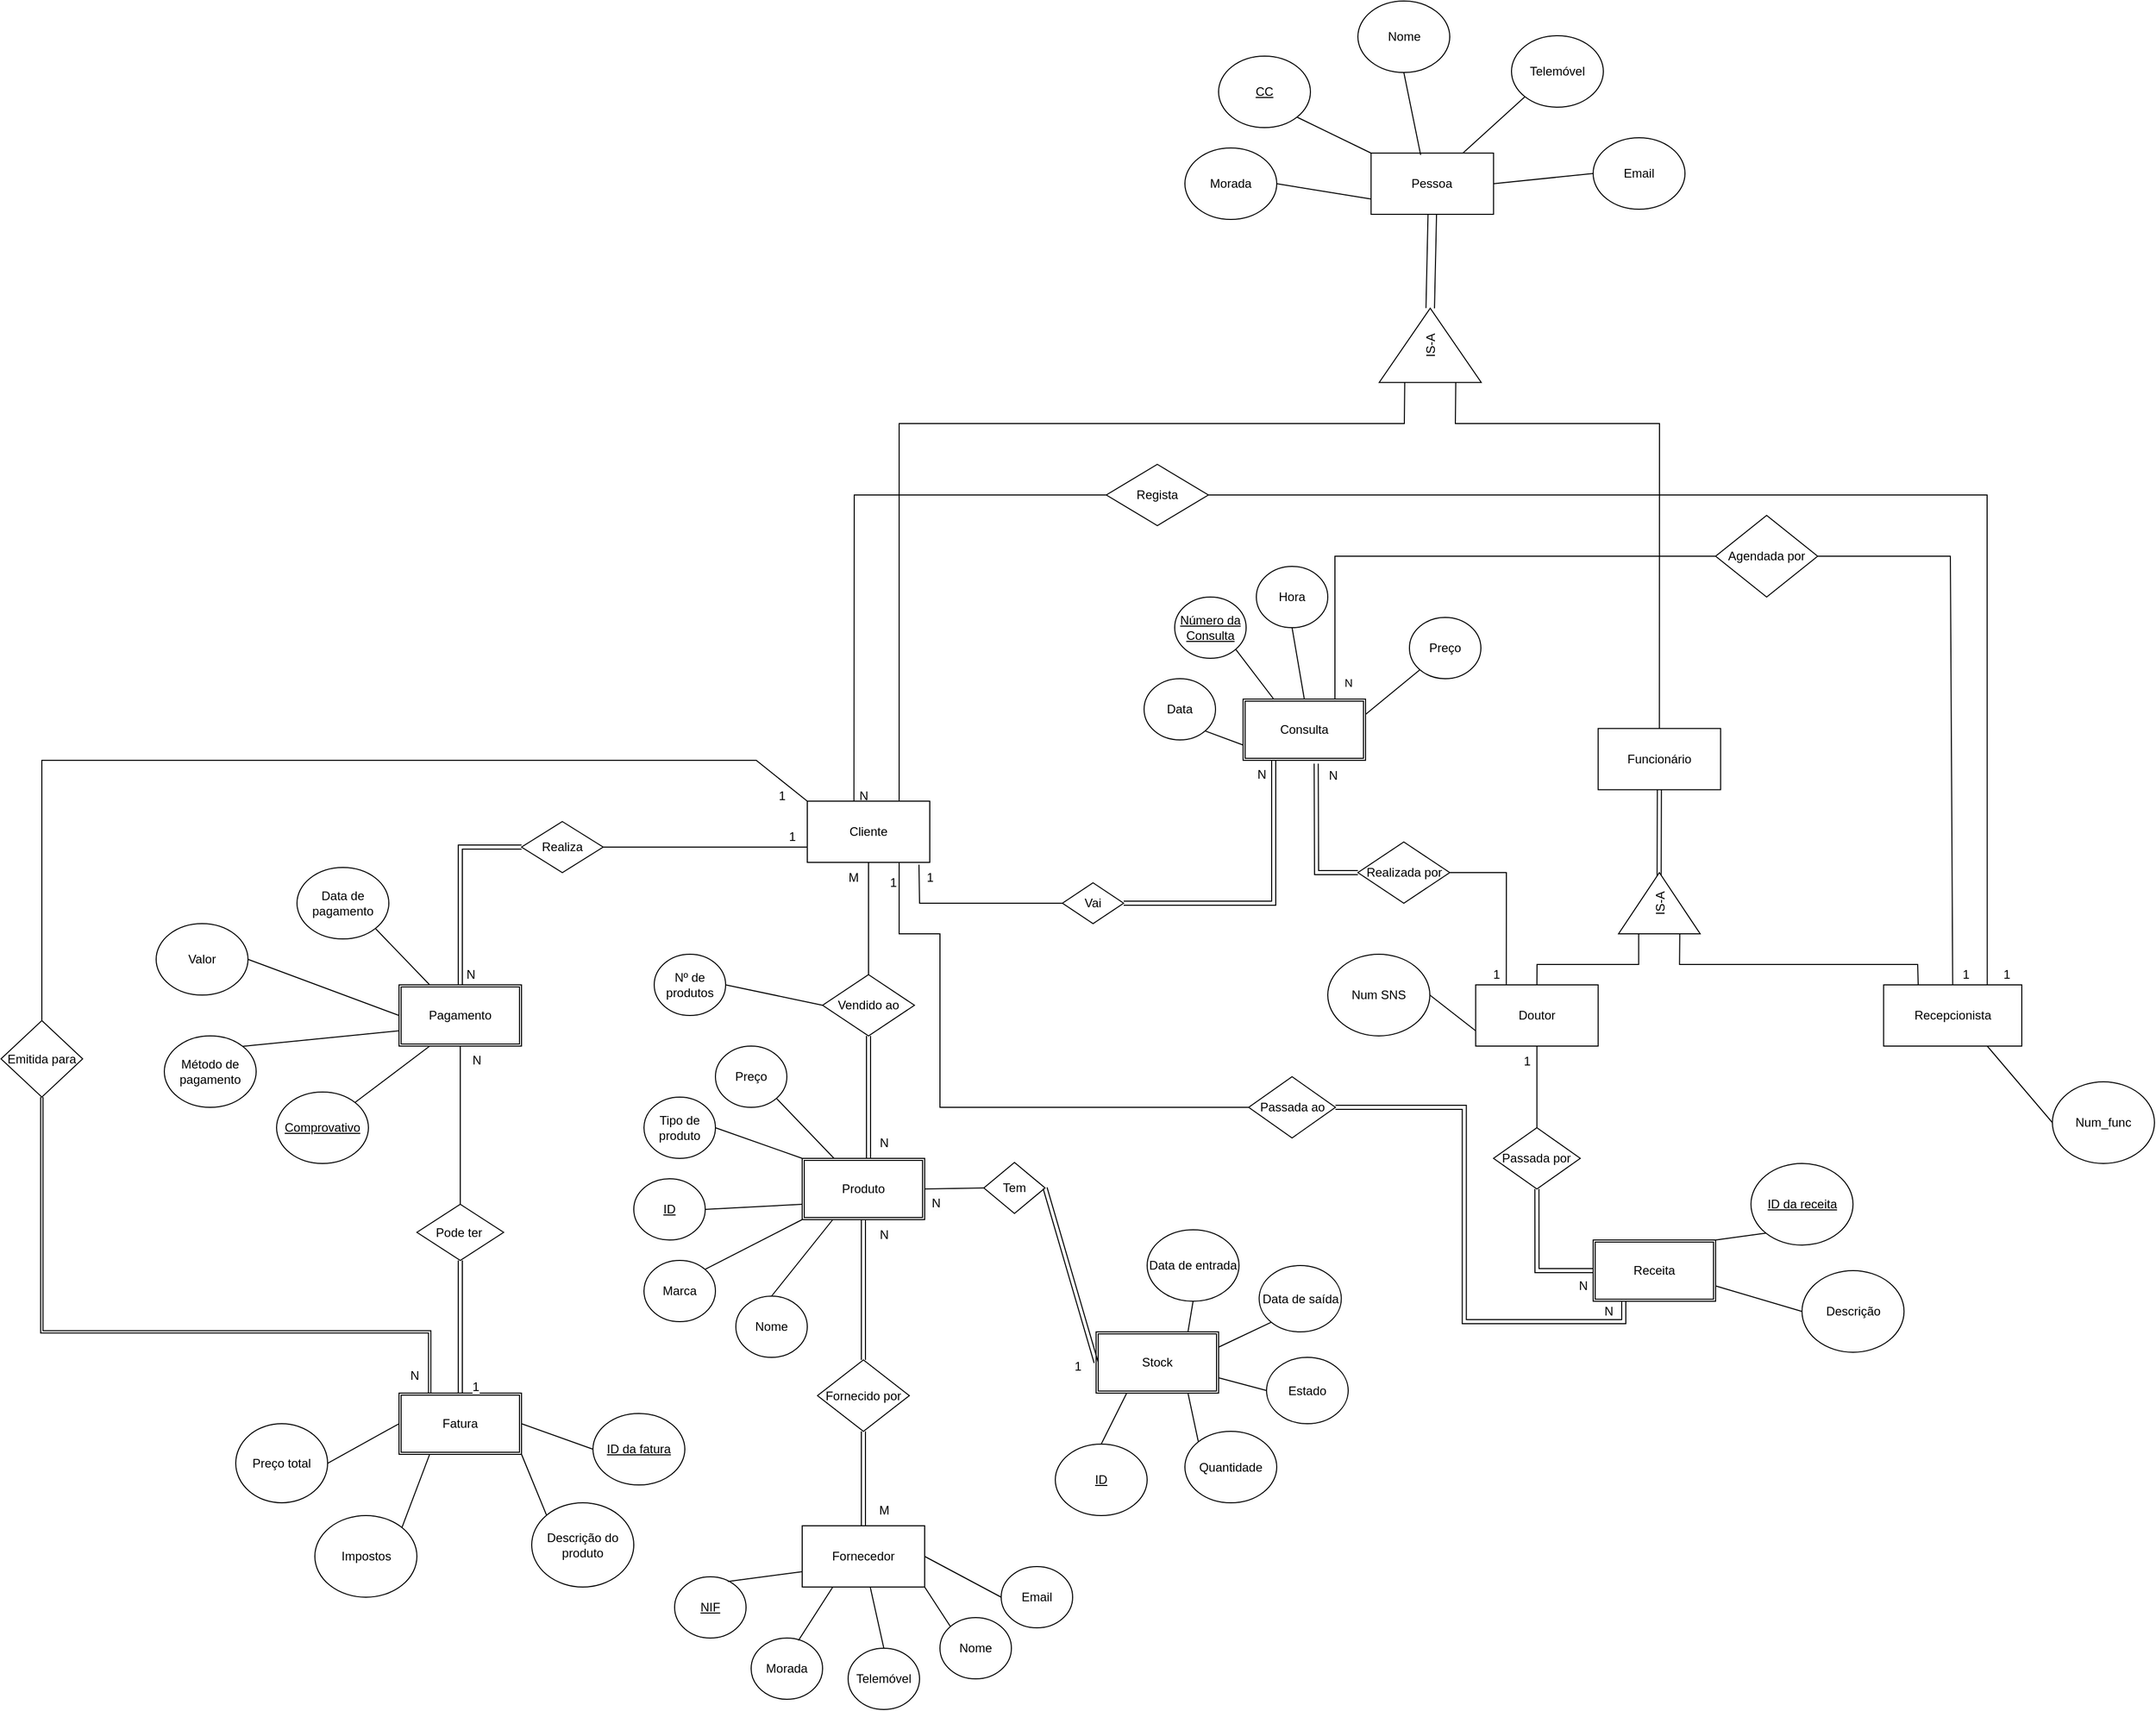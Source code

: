 <mxfile version="21.3.2" type="device">
  <diagram id="C5RBs43oDa-KdzZeNtuy" name="Page-1">
    <mxGraphModel dx="2150" dy="1886" grid="1" gridSize="10" guides="1" tooltips="1" connect="1" arrows="1" fold="1" page="1" pageScale="1" pageWidth="827" pageHeight="1169" math="0" shadow="0">
      <root>
        <mxCell id="WIyWlLk6GJQsqaUBKTNV-0" />
        <mxCell id="WIyWlLk6GJQsqaUBKTNV-1" parent="WIyWlLk6GJQsqaUBKTNV-0" />
        <mxCell id="bW-nTOneaaRAHUPsyb_2-2" style="edgeStyle=orthogonalEdgeStyle;rounded=0;orthogonalLoop=1;jettySize=auto;html=1;exitX=0.75;exitY=1;exitDx=0;exitDy=0;entryX=0;entryY=0.5;entryDx=0;entryDy=0;endArrow=none;endFill=0;" parent="WIyWlLk6GJQsqaUBKTNV-1" source="a0xCehPqRtqKpOhBl0_4-2" target="bW-nTOneaaRAHUPsyb_2-3" edge="1">
          <mxGeometry relative="1" as="geometry">
            <mxPoint x="820" y="730" as="targetPoint" />
            <Array as="points">
              <mxPoint x="270" y="330" />
              <mxPoint x="310" y="330" />
              <mxPoint x="310" y="500" />
            </Array>
          </mxGeometry>
        </mxCell>
        <mxCell id="a0xCehPqRtqKpOhBl0_4-2" value="Cliente" style="rounded=0;whiteSpace=wrap;html=1;" parent="WIyWlLk6GJQsqaUBKTNV-1" vertex="1">
          <mxGeometry x="180" y="200" width="120" height="60" as="geometry" />
        </mxCell>
        <mxCell id="a0xCehPqRtqKpOhBl0_4-20" value="Funcionário" style="rounded=0;whiteSpace=wrap;html=1;" parent="WIyWlLk6GJQsqaUBKTNV-1" vertex="1">
          <mxGeometry x="954.89" y="128.79" width="120" height="60" as="geometry" />
        </mxCell>
        <mxCell id="S4BjxRfpwsZ_V-ewSbEt-8" value="" style="shape=link;html=1;rounded=0;exitX=0.5;exitY=1;exitDx=0;exitDy=0;" parent="WIyWlLk6GJQsqaUBKTNV-1" source="a0xCehPqRtqKpOhBl0_4-20" edge="1">
          <mxGeometry width="100" relative="1" as="geometry">
            <mxPoint x="1004.64" y="260" as="sourcePoint" />
            <mxPoint x="1014.64" y="280" as="targetPoint" />
          </mxGeometry>
        </mxCell>
        <mxCell id="S4BjxRfpwsZ_V-ewSbEt-9" value="&lt;p style=&quot;line-height: 0%;&quot;&gt;IS-A&lt;/p&gt;" style="triangle;whiteSpace=wrap;html=1;rotation=-90;align=center;" parent="WIyWlLk6GJQsqaUBKTNV-1" vertex="1">
          <mxGeometry x="984.89" y="260" width="60" height="80" as="geometry" />
        </mxCell>
        <mxCell id="S4BjxRfpwsZ_V-ewSbEt-10" value="" style="endArrow=none;html=1;rounded=0;entryX=0;entryY=0.75;entryDx=0;entryDy=0;exitX=0.25;exitY=0;exitDx=0;exitDy=0;" parent="WIyWlLk6GJQsqaUBKTNV-1" source="S4BjxRfpwsZ_V-ewSbEt-12" target="S4BjxRfpwsZ_V-ewSbEt-9" edge="1">
          <mxGeometry width="50" height="50" relative="1" as="geometry">
            <mxPoint x="1294.64" y="360" as="sourcePoint" />
            <mxPoint x="1044.64" y="360" as="targetPoint" />
            <Array as="points">
              <mxPoint x="1268" y="360" />
              <mxPoint x="1034.64" y="360" />
            </Array>
          </mxGeometry>
        </mxCell>
        <mxCell id="S4BjxRfpwsZ_V-ewSbEt-12" value="Recepcionista" style="rounded=0;whiteSpace=wrap;html=1;" parent="WIyWlLk6GJQsqaUBKTNV-1" vertex="1">
          <mxGeometry x="1234.64" y="380" width="135.36" height="60" as="geometry" />
        </mxCell>
        <mxCell id="S4BjxRfpwsZ_V-ewSbEt-13" value="Doutor" style="rounded=0;whiteSpace=wrap;html=1;" parent="WIyWlLk6GJQsqaUBKTNV-1" vertex="1">
          <mxGeometry x="834.89" y="380" width="120" height="60" as="geometry" />
        </mxCell>
        <mxCell id="S4BjxRfpwsZ_V-ewSbEt-14" value="" style="endArrow=none;html=1;rounded=0;exitX=0.5;exitY=0;exitDx=0;exitDy=0;" parent="WIyWlLk6GJQsqaUBKTNV-1" source="S4BjxRfpwsZ_V-ewSbEt-13" edge="1">
          <mxGeometry width="50" height="50" relative="1" as="geometry">
            <mxPoint x="944.64" y="380" as="sourcePoint" />
            <mxPoint x="994.64" y="330" as="targetPoint" />
            <Array as="points">
              <mxPoint x="895" y="360" />
              <mxPoint x="994.64" y="360" />
            </Array>
          </mxGeometry>
        </mxCell>
        <mxCell id="S4BjxRfpwsZ_V-ewSbEt-15" value="Num_func" style="ellipse;whiteSpace=wrap;html=1;" parent="WIyWlLk6GJQsqaUBKTNV-1" vertex="1">
          <mxGeometry x="1400" y="475" width="100" height="80" as="geometry" />
        </mxCell>
        <mxCell id="S4BjxRfpwsZ_V-ewSbEt-16" value="" style="rounded=0;sketch=0;orthogonalLoop=1;jettySize=auto;html=1;shadow=0;endArrow=none;endFill=0;exitX=0;exitY=0.5;exitDx=0;exitDy=0;entryX=0.75;entryY=1;entryDx=0;entryDy=0;" parent="WIyWlLk6GJQsqaUBKTNV-1" source="S4BjxRfpwsZ_V-ewSbEt-15" target="S4BjxRfpwsZ_V-ewSbEt-12" edge="1">
          <mxGeometry relative="1" as="geometry">
            <mxPoint x="1399.285" y="358.284" as="sourcePoint" />
            <mxPoint x="1374.64" y="370" as="targetPoint" />
          </mxGeometry>
        </mxCell>
        <mxCell id="S4BjxRfpwsZ_V-ewSbEt-18" value="Produto" style="shape=ext;double=1;rounded=0;whiteSpace=wrap;html=1;" parent="WIyWlLk6GJQsqaUBKTNV-1" vertex="1">
          <mxGeometry x="175" y="550" width="120" height="60" as="geometry" />
        </mxCell>
        <mxCell id="S4BjxRfpwsZ_V-ewSbEt-19" value="Tipo de produto" style="ellipse;whiteSpace=wrap;html=1;" parent="WIyWlLk6GJQsqaUBKTNV-1" vertex="1">
          <mxGeometry x="20" y="490" width="70" height="60" as="geometry" />
        </mxCell>
        <mxCell id="S4BjxRfpwsZ_V-ewSbEt-20" value="Preço" style="ellipse;whiteSpace=wrap;html=1;" parent="WIyWlLk6GJQsqaUBKTNV-1" vertex="1">
          <mxGeometry x="90" y="440" width="70" height="60" as="geometry" />
        </mxCell>
        <mxCell id="S4BjxRfpwsZ_V-ewSbEt-21" value="Fornecido por" style="rhombus;whiteSpace=wrap;html=1;" parent="WIyWlLk6GJQsqaUBKTNV-1" vertex="1">
          <mxGeometry x="190" y="747.5" width="90" height="70" as="geometry" />
        </mxCell>
        <mxCell id="S4BjxRfpwsZ_V-ewSbEt-22" value="Fornecedor" style="rounded=0;whiteSpace=wrap;html=1;" parent="WIyWlLk6GJQsqaUBKTNV-1" vertex="1">
          <mxGeometry x="175" y="910" width="120" height="60" as="geometry" />
        </mxCell>
        <mxCell id="S4BjxRfpwsZ_V-ewSbEt-23" value="Nome" style="ellipse;whiteSpace=wrap;html=1;" parent="WIyWlLk6GJQsqaUBKTNV-1" vertex="1">
          <mxGeometry x="310" y="1000" width="70" height="60" as="geometry" />
        </mxCell>
        <mxCell id="S4BjxRfpwsZ_V-ewSbEt-24" value="Email" style="ellipse;whiteSpace=wrap;html=1;" parent="WIyWlLk6GJQsqaUBKTNV-1" vertex="1">
          <mxGeometry x="370" y="950" width="70" height="60" as="geometry" />
        </mxCell>
        <mxCell id="S4BjxRfpwsZ_V-ewSbEt-25" value="Telemóvel" style="ellipse;whiteSpace=wrap;html=1;" parent="WIyWlLk6GJQsqaUBKTNV-1" vertex="1">
          <mxGeometry x="220" y="1030" width="70" height="60" as="geometry" />
        </mxCell>
        <mxCell id="LsdDCm63fnb7tu5n5u13-3" value="Num SNS" style="ellipse;whiteSpace=wrap;html=1;" parent="WIyWlLk6GJQsqaUBKTNV-1" vertex="1">
          <mxGeometry x="690" y="350" width="100" height="80" as="geometry" />
        </mxCell>
        <mxCell id="LsdDCm63fnb7tu5n5u13-4" value="" style="endArrow=none;html=1;rounded=0;entryX=1;entryY=0.5;entryDx=0;entryDy=0;exitX=0;exitY=0.75;exitDx=0;exitDy=0;" parent="WIyWlLk6GJQsqaUBKTNV-1" source="S4BjxRfpwsZ_V-ewSbEt-13" target="LsdDCm63fnb7tu5n5u13-3" edge="1">
          <mxGeometry width="50" height="50" relative="1" as="geometry">
            <mxPoint x="774.64" y="430" as="sourcePoint" />
            <mxPoint x="819.995" y="368.284" as="targetPoint" />
          </mxGeometry>
        </mxCell>
        <mxCell id="LsdDCm63fnb7tu5n5u13-7" value="&lt;u&gt;NIF&lt;/u&gt;" style="ellipse;whiteSpace=wrap;html=1;" parent="WIyWlLk6GJQsqaUBKTNV-1" vertex="1">
          <mxGeometry x="50" y="960" width="70" height="60" as="geometry" />
        </mxCell>
        <mxCell id="LsdDCm63fnb7tu5n5u13-8" value="" style="endArrow=none;html=1;rounded=0;exitX=0.743;exitY=0.078;exitDx=0;exitDy=0;exitPerimeter=0;entryX=0;entryY=0.75;entryDx=0;entryDy=0;" parent="WIyWlLk6GJQsqaUBKTNV-1" source="LsdDCm63fnb7tu5n5u13-7" target="S4BjxRfpwsZ_V-ewSbEt-22" edge="1">
          <mxGeometry width="50" height="50" relative="1" as="geometry">
            <mxPoint x="120" y="1030" as="sourcePoint" />
            <mxPoint x="170" y="950" as="targetPoint" />
          </mxGeometry>
        </mxCell>
        <mxCell id="LsdDCm63fnb7tu5n5u13-9" value="" style="endArrow=none;html=1;rounded=0;entryX=0.5;entryY=0;entryDx=0;entryDy=0;" parent="WIyWlLk6GJQsqaUBKTNV-1" source="S4BjxRfpwsZ_V-ewSbEt-22" target="S4BjxRfpwsZ_V-ewSbEt-25" edge="1">
          <mxGeometry width="50" height="50" relative="1" as="geometry">
            <mxPoint x="230" y="1050" as="sourcePoint" />
            <mxPoint x="230" y="1070.711" as="targetPoint" />
          </mxGeometry>
        </mxCell>
        <mxCell id="LsdDCm63fnb7tu5n5u13-10" value="" style="endArrow=none;html=1;rounded=0;exitX=1;exitY=1;exitDx=0;exitDy=0;entryX=0;entryY=0;entryDx=0;entryDy=0;" parent="WIyWlLk6GJQsqaUBKTNV-1" source="S4BjxRfpwsZ_V-ewSbEt-22" target="S4BjxRfpwsZ_V-ewSbEt-23" edge="1">
          <mxGeometry width="50" height="50" relative="1" as="geometry">
            <mxPoint x="290" y="1060" as="sourcePoint" />
            <mxPoint x="340" y="1010" as="targetPoint" />
          </mxGeometry>
        </mxCell>
        <mxCell id="LsdDCm63fnb7tu5n5u13-11" value="" style="endArrow=none;html=1;rounded=0;exitX=1;exitY=0.5;exitDx=0;exitDy=0;entryX=0;entryY=0.5;entryDx=0;entryDy=0;" parent="WIyWlLk6GJQsqaUBKTNV-1" source="S4BjxRfpwsZ_V-ewSbEt-22" target="S4BjxRfpwsZ_V-ewSbEt-24" edge="1">
          <mxGeometry width="50" height="50" relative="1" as="geometry">
            <mxPoint x="310" y="970" as="sourcePoint" />
            <mxPoint x="370" y="920" as="targetPoint" />
          </mxGeometry>
        </mxCell>
        <mxCell id="LsdDCm63fnb7tu5n5u13-12" value="Morada" style="ellipse;whiteSpace=wrap;html=1;" parent="WIyWlLk6GJQsqaUBKTNV-1" vertex="1">
          <mxGeometry x="125" y="1020" width="70" height="60" as="geometry" />
        </mxCell>
        <mxCell id="LsdDCm63fnb7tu5n5u13-13" value="" style="endArrow=none;html=1;rounded=0;exitX=0.662;exitY=0.039;exitDx=0;exitDy=0;entryX=0.25;entryY=1;entryDx=0;entryDy=0;exitPerimeter=0;" parent="WIyWlLk6GJQsqaUBKTNV-1" source="LsdDCm63fnb7tu5n5u13-12" target="S4BjxRfpwsZ_V-ewSbEt-22" edge="1">
          <mxGeometry width="50" height="50" relative="1" as="geometry">
            <mxPoint x="170" y="1050" as="sourcePoint" />
            <mxPoint x="220" y="1000" as="targetPoint" />
          </mxGeometry>
        </mxCell>
        <mxCell id="LsdDCm63fnb7tu5n5u13-14" value="&lt;u&gt;ID&lt;/u&gt;" style="ellipse;whiteSpace=wrap;html=1;" parent="WIyWlLk6GJQsqaUBKTNV-1" vertex="1">
          <mxGeometry x="10" y="570" width="70" height="60" as="geometry" />
        </mxCell>
        <mxCell id="LsdDCm63fnb7tu5n5u13-15" value="Marca" style="ellipse;whiteSpace=wrap;html=1;" parent="WIyWlLk6GJQsqaUBKTNV-1" vertex="1">
          <mxGeometry x="20" y="650" width="70" height="60" as="geometry" />
        </mxCell>
        <mxCell id="LsdDCm63fnb7tu5n5u13-16" value="" style="endArrow=none;html=1;rounded=0;entryX=1;entryY=1;entryDx=0;entryDy=0;" parent="WIyWlLk6GJQsqaUBKTNV-1" source="S4BjxRfpwsZ_V-ewSbEt-18" target="S4BjxRfpwsZ_V-ewSbEt-20" edge="1">
          <mxGeometry width="50" height="50" relative="1" as="geometry">
            <mxPoint x="90" y="560" as="sourcePoint" />
            <mxPoint x="140" y="510" as="targetPoint" />
          </mxGeometry>
        </mxCell>
        <mxCell id="LsdDCm63fnb7tu5n5u13-17" value="" style="endArrow=none;html=1;rounded=0;entryX=1;entryY=0.5;entryDx=0;entryDy=0;exitX=0;exitY=0;exitDx=0;exitDy=0;" parent="WIyWlLk6GJQsqaUBKTNV-1" source="S4BjxRfpwsZ_V-ewSbEt-18" target="S4BjxRfpwsZ_V-ewSbEt-19" edge="1">
          <mxGeometry width="50" height="50" relative="1" as="geometry">
            <mxPoint x="180" y="560" as="sourcePoint" />
            <mxPoint x="160" y="501" as="targetPoint" />
          </mxGeometry>
        </mxCell>
        <mxCell id="LsdDCm63fnb7tu5n5u13-18" value="" style="endArrow=none;html=1;rounded=0;exitX=0;exitY=0.75;exitDx=0;exitDy=0;entryX=1;entryY=0.5;entryDx=0;entryDy=0;" parent="WIyWlLk6GJQsqaUBKTNV-1" source="S4BjxRfpwsZ_V-ewSbEt-18" target="LsdDCm63fnb7tu5n5u13-14" edge="1">
          <mxGeometry width="50" height="50" relative="1" as="geometry">
            <mxPoint x="190" y="570" as="sourcePoint" />
            <mxPoint x="170" y="511" as="targetPoint" />
          </mxGeometry>
        </mxCell>
        <mxCell id="LsdDCm63fnb7tu5n5u13-19" value="" style="endArrow=none;html=1;rounded=0;entryX=1;entryY=0;entryDx=0;entryDy=0;exitX=0;exitY=1;exitDx=0;exitDy=0;" parent="WIyWlLk6GJQsqaUBKTNV-1" source="S4BjxRfpwsZ_V-ewSbEt-18" target="LsdDCm63fnb7tu5n5u13-15" edge="1">
          <mxGeometry width="50" height="50" relative="1" as="geometry">
            <mxPoint x="200" y="580" as="sourcePoint" />
            <mxPoint x="180" y="521" as="targetPoint" />
          </mxGeometry>
        </mxCell>
        <mxCell id="LsdDCm63fnb7tu5n5u13-20" value="Receita" style="shape=ext;double=1;rounded=0;whiteSpace=wrap;html=1;" parent="WIyWlLk6GJQsqaUBKTNV-1" vertex="1">
          <mxGeometry x="950" y="630" width="120" height="60" as="geometry" />
        </mxCell>
        <mxCell id="LsdDCm63fnb7tu5n5u13-22" value="&lt;u&gt;ID da receita&lt;/u&gt;" style="ellipse;whiteSpace=wrap;html=1;" parent="WIyWlLk6GJQsqaUBKTNV-1" vertex="1">
          <mxGeometry x="1104.64" y="555" width="100" height="80" as="geometry" />
        </mxCell>
        <mxCell id="LsdDCm63fnb7tu5n5u13-23" value="Descrição" style="ellipse;whiteSpace=wrap;html=1;" parent="WIyWlLk6GJQsqaUBKTNV-1" vertex="1">
          <mxGeometry x="1154.64" y="660" width="100" height="80" as="geometry" />
        </mxCell>
        <mxCell id="LsdDCm63fnb7tu5n5u13-25" value="" style="endArrow=none;html=1;rounded=0;exitX=1;exitY=0;exitDx=0;exitDy=0;entryX=0;entryY=1;entryDx=0;entryDy=0;" parent="WIyWlLk6GJQsqaUBKTNV-1" source="LsdDCm63fnb7tu5n5u13-20" target="LsdDCm63fnb7tu5n5u13-22" edge="1">
          <mxGeometry width="50" height="50" relative="1" as="geometry">
            <mxPoint x="1070.36" y="642.5" as="sourcePoint" />
            <mxPoint x="1120.36" y="592.5" as="targetPoint" />
          </mxGeometry>
        </mxCell>
        <mxCell id="LsdDCm63fnb7tu5n5u13-26" value="" style="endArrow=none;html=1;rounded=0;entryX=1;entryY=0.75;entryDx=0;entryDy=0;exitX=0;exitY=0.5;exitDx=0;exitDy=0;" parent="WIyWlLk6GJQsqaUBKTNV-1" source="LsdDCm63fnb7tu5n5u13-23" target="LsdDCm63fnb7tu5n5u13-20" edge="1">
          <mxGeometry width="50" height="50" relative="1" as="geometry">
            <mxPoint x="1050.36" y="742.5" as="sourcePoint" />
            <mxPoint x="1100.36" y="692.5" as="targetPoint" />
          </mxGeometry>
        </mxCell>
        <mxCell id="LsdDCm63fnb7tu5n5u13-28" value="Stock" style="shape=ext;double=1;rounded=0;whiteSpace=wrap;html=1;" parent="WIyWlLk6GJQsqaUBKTNV-1" vertex="1">
          <mxGeometry x="463" y="720" width="120" height="60" as="geometry" />
        </mxCell>
        <mxCell id="LsdDCm63fnb7tu5n5u13-29" value="Vendido ao" style="rhombus;whiteSpace=wrap;html=1;" parent="WIyWlLk6GJQsqaUBKTNV-1" vertex="1">
          <mxGeometry x="195" y="370" width="90" height="60" as="geometry" />
        </mxCell>
        <mxCell id="LsdDCm63fnb7tu5n5u13-30" value="" style="endArrow=none;html=1;rounded=0;entryX=0.5;entryY=1;entryDx=0;entryDy=0;exitX=0.5;exitY=0;exitDx=0;exitDy=0;" parent="WIyWlLk6GJQsqaUBKTNV-1" source="LsdDCm63fnb7tu5n5u13-29" target="a0xCehPqRtqKpOhBl0_4-2" edge="1">
          <mxGeometry width="50" height="50" relative="1" as="geometry">
            <mxPoint x="200" y="330" as="sourcePoint" />
            <mxPoint x="250" y="280" as="targetPoint" />
          </mxGeometry>
        </mxCell>
        <mxCell id="LsdDCm63fnb7tu5n5u13-31" value="" style="shape=link;html=1;rounded=0;entryX=0.5;entryY=1;entryDx=0;entryDy=0;" parent="WIyWlLk6GJQsqaUBKTNV-1" target="LsdDCm63fnb7tu5n5u13-29" edge="1">
          <mxGeometry width="100" relative="1" as="geometry">
            <mxPoint x="240" y="550" as="sourcePoint" />
            <mxPoint x="320" y="490" as="targetPoint" />
          </mxGeometry>
        </mxCell>
        <mxCell id="LsdDCm63fnb7tu5n5u13-32" value="N" style="text;html=1;align=center;verticalAlign=middle;resizable=0;points=[];autosize=1;strokeColor=none;fillColor=none;" parent="WIyWlLk6GJQsqaUBKTNV-1" vertex="1">
          <mxGeometry x="240" y="520" width="30" height="30" as="geometry" />
        </mxCell>
        <mxCell id="LsdDCm63fnb7tu5n5u13-34" value="M" style="text;html=1;align=center;verticalAlign=middle;resizable=0;points=[];autosize=1;strokeColor=none;fillColor=none;" parent="WIyWlLk6GJQsqaUBKTNV-1" vertex="1">
          <mxGeometry x="210" y="260" width="30" height="30" as="geometry" />
        </mxCell>
        <mxCell id="LsdDCm63fnb7tu5n5u13-35" value="" style="endArrow=none;html=1;rounded=0;entryX=0.5;entryY=1;entryDx=0;entryDy=0;shape=link;" parent="WIyWlLk6GJQsqaUBKTNV-1" source="S4BjxRfpwsZ_V-ewSbEt-22" target="S4BjxRfpwsZ_V-ewSbEt-21" edge="1">
          <mxGeometry width="50" height="50" relative="1" as="geometry">
            <mxPoint x="110" y="780" as="sourcePoint" />
            <mxPoint x="100" y="730" as="targetPoint" />
          </mxGeometry>
        </mxCell>
        <mxCell id="LsdDCm63fnb7tu5n5u13-36" value="" style="shape=link;html=1;rounded=0;exitX=0.5;exitY=0;exitDx=0;exitDy=0;entryX=0.5;entryY=1;entryDx=0;entryDy=0;" parent="WIyWlLk6GJQsqaUBKTNV-1" source="S4BjxRfpwsZ_V-ewSbEt-21" target="S4BjxRfpwsZ_V-ewSbEt-18" edge="1">
          <mxGeometry width="100" relative="1" as="geometry">
            <mxPoint x="180" y="690" as="sourcePoint" />
            <mxPoint x="280" y="690" as="targetPoint" />
          </mxGeometry>
        </mxCell>
        <mxCell id="LsdDCm63fnb7tu5n5u13-37" value="M" style="text;html=1;align=center;verticalAlign=middle;resizable=0;points=[];autosize=1;strokeColor=none;fillColor=none;" parent="WIyWlLk6GJQsqaUBKTNV-1" vertex="1">
          <mxGeometry x="240" y="880" width="30" height="30" as="geometry" />
        </mxCell>
        <mxCell id="LsdDCm63fnb7tu5n5u13-38" value="N" style="text;html=1;align=center;verticalAlign=middle;resizable=0;points=[];autosize=1;strokeColor=none;fillColor=none;" parent="WIyWlLk6GJQsqaUBKTNV-1" vertex="1">
          <mxGeometry x="240" y="610" width="30" height="30" as="geometry" />
        </mxCell>
        <mxCell id="LsdDCm63fnb7tu5n5u13-39" value="Passada por" style="rhombus;whiteSpace=wrap;html=1;" parent="WIyWlLk6GJQsqaUBKTNV-1" vertex="1">
          <mxGeometry x="852.39" y="520" width="85" height="60" as="geometry" />
        </mxCell>
        <mxCell id="LsdDCm63fnb7tu5n5u13-40" value="" style="endArrow=none;html=1;rounded=0;entryX=0.5;entryY=1;entryDx=0;entryDy=0;exitX=0.5;exitY=0;exitDx=0;exitDy=0;" parent="WIyWlLk6GJQsqaUBKTNV-1" source="LsdDCm63fnb7tu5n5u13-39" target="S4BjxRfpwsZ_V-ewSbEt-13" edge="1">
          <mxGeometry width="50" height="50" relative="1" as="geometry">
            <mxPoint x="850" y="500" as="sourcePoint" />
            <mxPoint x="900" y="450" as="targetPoint" />
          </mxGeometry>
        </mxCell>
        <mxCell id="LsdDCm63fnb7tu5n5u13-41" value="" style="endArrow=none;html=1;rounded=0;entryX=0.5;entryY=1;entryDx=0;entryDy=0;exitX=0;exitY=0.5;exitDx=0;exitDy=0;shape=link;" parent="WIyWlLk6GJQsqaUBKTNV-1" source="LsdDCm63fnb7tu5n5u13-20" target="LsdDCm63fnb7tu5n5u13-39" edge="1">
          <mxGeometry width="50" height="50" relative="1" as="geometry">
            <mxPoint x="895" y="680" as="sourcePoint" />
            <mxPoint x="905" y="450" as="targetPoint" />
            <Array as="points">
              <mxPoint x="895" y="660" />
            </Array>
          </mxGeometry>
        </mxCell>
        <mxCell id="LsdDCm63fnb7tu5n5u13-42" value="1" style="text;html=1;align=center;verticalAlign=middle;resizable=0;points=[];autosize=1;strokeColor=none;fillColor=none;" parent="WIyWlLk6GJQsqaUBKTNV-1" vertex="1">
          <mxGeometry x="870" y="440" width="30" height="30" as="geometry" />
        </mxCell>
        <mxCell id="LsdDCm63fnb7tu5n5u13-43" value="N" style="text;html=1;align=center;verticalAlign=middle;resizable=0;points=[];autosize=1;strokeColor=none;fillColor=none;" parent="WIyWlLk6GJQsqaUBKTNV-1" vertex="1">
          <mxGeometry x="924.89" y="660" width="30" height="30" as="geometry" />
        </mxCell>
        <mxCell id="LsdDCm63fnb7tu5n5u13-49" value="Tem" style="rhombus;whiteSpace=wrap;html=1;" parent="WIyWlLk6GJQsqaUBKTNV-1" vertex="1">
          <mxGeometry x="353" y="554" width="60" height="50" as="geometry" />
        </mxCell>
        <mxCell id="LsdDCm63fnb7tu5n5u13-50" value="" style="endArrow=none;html=1;rounded=0;exitX=1;exitY=0.5;exitDx=0;exitDy=0;entryX=0;entryY=0.5;entryDx=0;entryDy=0;shape=link;" parent="WIyWlLk6GJQsqaUBKTNV-1" source="LsdDCm63fnb7tu5n5u13-49" target="LsdDCm63fnb7tu5n5u13-28" edge="1">
          <mxGeometry width="50" height="50" relative="1" as="geometry">
            <mxPoint x="420" y="710" as="sourcePoint" />
            <mxPoint x="550" y="580" as="targetPoint" />
          </mxGeometry>
        </mxCell>
        <mxCell id="LsdDCm63fnb7tu5n5u13-52" value="" style="endArrow=none;html=1;rounded=0;entryX=0;entryY=0.5;entryDx=0;entryDy=0;exitX=1;exitY=0.5;exitDx=0;exitDy=0;" parent="WIyWlLk6GJQsqaUBKTNV-1" source="S4BjxRfpwsZ_V-ewSbEt-18" target="LsdDCm63fnb7tu5n5u13-49" edge="1">
          <mxGeometry width="50" height="50" relative="1" as="geometry">
            <mxPoint x="300" y="590" as="sourcePoint" />
            <mxPoint x="390" y="583" as="targetPoint" />
          </mxGeometry>
        </mxCell>
        <mxCell id="LsdDCm63fnb7tu5n5u13-54" value="&lt;span style=&quot;color: rgb(0, 0, 0); font-family: Helvetica; font-size: 12px; font-style: normal; font-variant-ligatures: normal; font-variant-caps: normal; font-weight: 400; letter-spacing: normal; orphans: 2; text-align: center; text-indent: 0px; text-transform: none; widows: 2; word-spacing: 0px; -webkit-text-stroke-width: 0px; background-color: rgb(251, 251, 251); text-decoration-thickness: initial; text-decoration-style: initial; text-decoration-color: initial; float: none; display: inline !important;&quot;&gt;N&lt;/span&gt;" style="text;whiteSpace=wrap;html=1;" parent="WIyWlLk6GJQsqaUBKTNV-1" vertex="1">
          <mxGeometry x="300" y="580" width="40" height="40" as="geometry" />
        </mxCell>
        <mxCell id="LsdDCm63fnb7tu5n5u13-55" value="&lt;span style=&quot;color: rgb(0, 0, 0); font-family: Helvetica; font-size: 12px; font-style: normal; font-variant-ligatures: normal; font-variant-caps: normal; font-weight: 400; letter-spacing: normal; orphans: 2; text-align: center; text-indent: 0px; text-transform: none; widows: 2; word-spacing: 0px; -webkit-text-stroke-width: 0px; background-color: rgb(251, 251, 251); text-decoration-thickness: initial; text-decoration-style: initial; text-decoration-color: initial; float: none; display: inline !important;&quot;&gt;1&lt;/span&gt;" style="text;whiteSpace=wrap;html=1;" parent="WIyWlLk6GJQsqaUBKTNV-1" vertex="1">
          <mxGeometry x="440" y="740" width="40" height="40" as="geometry" />
        </mxCell>
        <mxCell id="LsdDCm63fnb7tu5n5u13-56" value="Data de entrada" style="ellipse;whiteSpace=wrap;html=1;" parent="WIyWlLk6GJQsqaUBKTNV-1" vertex="1">
          <mxGeometry x="513" y="620" width="90" height="70" as="geometry" />
        </mxCell>
        <mxCell id="LsdDCm63fnb7tu5n5u13-57" value="Data de saída" style="ellipse;whiteSpace=wrap;html=1;" parent="WIyWlLk6GJQsqaUBKTNV-1" vertex="1">
          <mxGeometry x="622.75" y="655" width="80.5" height="65" as="geometry" />
        </mxCell>
        <mxCell id="LsdDCm63fnb7tu5n5u13-58" value="Estado" style="ellipse;whiteSpace=wrap;html=1;" parent="WIyWlLk6GJQsqaUBKTNV-1" vertex="1">
          <mxGeometry x="630" y="745" width="80" height="65" as="geometry" />
        </mxCell>
        <mxCell id="LsdDCm63fnb7tu5n5u13-59" value="" style="endArrow=none;html=1;rounded=0;entryX=0;entryY=1;entryDx=0;entryDy=0;exitX=1;exitY=0.25;exitDx=0;exitDy=0;" parent="WIyWlLk6GJQsqaUBKTNV-1" source="LsdDCm63fnb7tu5n5u13-28" target="LsdDCm63fnb7tu5n5u13-57" edge="1">
          <mxGeometry width="50" height="50" relative="1" as="geometry">
            <mxPoint x="553" y="860" as="sourcePoint" />
            <mxPoint x="603" y="810" as="targetPoint" />
          </mxGeometry>
        </mxCell>
        <mxCell id="LsdDCm63fnb7tu5n5u13-60" value="" style="endArrow=none;html=1;rounded=0;entryX=0;entryY=0.5;entryDx=0;entryDy=0;exitX=1;exitY=0.75;exitDx=0;exitDy=0;" parent="WIyWlLk6GJQsqaUBKTNV-1" source="LsdDCm63fnb7tu5n5u13-28" target="LsdDCm63fnb7tu5n5u13-58" edge="1">
          <mxGeometry width="50" height="50" relative="1" as="geometry">
            <mxPoint x="583" y="860" as="sourcePoint" />
            <mxPoint x="633" y="810" as="targetPoint" />
          </mxGeometry>
        </mxCell>
        <mxCell id="LsdDCm63fnb7tu5n5u13-61" value="" style="endArrow=none;html=1;rounded=0;entryX=0.5;entryY=1;entryDx=0;entryDy=0;exitX=0.75;exitY=0;exitDx=0;exitDy=0;" parent="WIyWlLk6GJQsqaUBKTNV-1" source="LsdDCm63fnb7tu5n5u13-28" target="LsdDCm63fnb7tu5n5u13-56" edge="1">
          <mxGeometry width="50" height="50" relative="1" as="geometry">
            <mxPoint x="483" y="730" as="sourcePoint" />
            <mxPoint x="533" y="680" as="targetPoint" />
          </mxGeometry>
        </mxCell>
        <mxCell id="LsdDCm63fnb7tu5n5u13-62" value="Pagamento" style="shape=ext;double=1;rounded=0;whiteSpace=wrap;html=1;" parent="WIyWlLk6GJQsqaUBKTNV-1" vertex="1">
          <mxGeometry x="-220" y="380" width="120" height="60" as="geometry" />
        </mxCell>
        <mxCell id="LsdDCm63fnb7tu5n5u13-63" value="" style="endArrow=none;html=1;rounded=0;shadow=0;sketch=0;exitX=0;exitY=0.75;exitDx=0;exitDy=0;entryX=1;entryY=0.5;entryDx=0;entryDy=0;" parent="WIyWlLk6GJQsqaUBKTNV-1" source="a0xCehPqRtqKpOhBl0_4-2" target="LsdDCm63fnb7tu5n5u13-64" edge="1">
          <mxGeometry width="50" height="50" relative="1" as="geometry">
            <mxPoint x="190" y="255" as="sourcePoint" />
            <mxPoint x="-20" y="245" as="targetPoint" />
          </mxGeometry>
        </mxCell>
        <mxCell id="LsdDCm63fnb7tu5n5u13-64" value="Realiza" style="rhombus;whiteSpace=wrap;html=1;" parent="WIyWlLk6GJQsqaUBKTNV-1" vertex="1">
          <mxGeometry x="-100" y="220" width="80" height="50" as="geometry" />
        </mxCell>
        <mxCell id="LsdDCm63fnb7tu5n5u13-65" value="" style="endArrow=none;html=1;rounded=0;shadow=0;sketch=0;exitX=0;exitY=0.5;exitDx=0;exitDy=0;entryX=0.5;entryY=0;entryDx=0;entryDy=0;shape=link;" parent="WIyWlLk6GJQsqaUBKTNV-1" source="LsdDCm63fnb7tu5n5u13-64" target="LsdDCm63fnb7tu5n5u13-62" edge="1">
          <mxGeometry width="50" height="50" relative="1" as="geometry">
            <mxPoint x="-150" y="274.33" as="sourcePoint" />
            <mxPoint x="-360" y="274.33" as="targetPoint" />
            <Array as="points">
              <mxPoint x="-160" y="245" />
            </Array>
          </mxGeometry>
        </mxCell>
        <mxCell id="LsdDCm63fnb7tu5n5u13-66" value="Fatura" style="shape=ext;double=1;rounded=0;whiteSpace=wrap;html=1;strokeColor=default;perimeterSpacing=0;fillStyle=auto;glass=0;shadow=0;" parent="WIyWlLk6GJQsqaUBKTNV-1" vertex="1">
          <mxGeometry x="-220" y="780" width="120" height="60" as="geometry" />
        </mxCell>
        <mxCell id="LsdDCm63fnb7tu5n5u13-67" value="Pode ter&amp;nbsp;" style="rhombus;whiteSpace=wrap;html=1;" parent="WIyWlLk6GJQsqaUBKTNV-1" vertex="1">
          <mxGeometry x="-202.5" y="595" width="85" height="55" as="geometry" />
        </mxCell>
        <mxCell id="LsdDCm63fnb7tu5n5u13-68" value="" style="endArrow=none;html=1;rounded=0;entryX=0.5;entryY=1;entryDx=0;entryDy=0;" parent="WIyWlLk6GJQsqaUBKTNV-1" source="LsdDCm63fnb7tu5n5u13-67" target="LsdDCm63fnb7tu5n5u13-62" edge="1">
          <mxGeometry width="50" height="50" relative="1" as="geometry">
            <mxPoint x="-200" y="520" as="sourcePoint" />
            <mxPoint x="-150" y="470" as="targetPoint" />
          </mxGeometry>
        </mxCell>
        <mxCell id="LsdDCm63fnb7tu5n5u13-69" value="" style="endArrow=none;html=1;rounded=0;entryX=0.5;entryY=1;entryDx=0;entryDy=0;exitX=0.5;exitY=0;exitDx=0;exitDy=0;shape=link;" parent="WIyWlLk6GJQsqaUBKTNV-1" source="LsdDCm63fnb7tu5n5u13-66" target="LsdDCm63fnb7tu5n5u13-67" edge="1">
          <mxGeometry width="50" height="50" relative="1" as="geometry">
            <mxPoint x="-230" y="690" as="sourcePoint" />
            <mxPoint x="-180" y="640" as="targetPoint" />
          </mxGeometry>
        </mxCell>
        <mxCell id="LsdDCm63fnb7tu5n5u13-70" value="&lt;span style=&quot;color: rgb(0, 0, 0); font-family: Helvetica; font-size: 12px; font-style: normal; font-variant-ligatures: normal; font-variant-caps: normal; font-weight: 400; letter-spacing: normal; orphans: 2; text-align: center; text-indent: 0px; text-transform: none; widows: 2; word-spacing: 0px; -webkit-text-stroke-width: 0px; background-color: rgb(251, 251, 251); text-decoration-thickness: initial; text-decoration-style: initial; text-decoration-color: initial; float: none; display: inline !important;&quot;&gt;N&lt;/span&gt;" style="text;whiteSpace=wrap;html=1;" parent="WIyWlLk6GJQsqaUBKTNV-1" vertex="1">
          <mxGeometry x="-150" y="440" width="40" height="40" as="geometry" />
        </mxCell>
        <mxCell id="LsdDCm63fnb7tu5n5u13-71" value="&lt;span style=&quot;color: rgb(0, 0, 0); font-family: Helvetica; font-size: 12px; font-style: normal; font-variant-ligatures: normal; font-variant-caps: normal; font-weight: 400; letter-spacing: normal; orphans: 2; text-align: center; text-indent: 0px; text-transform: none; widows: 2; word-spacing: 0px; -webkit-text-stroke-width: 0px; background-color: rgb(251, 251, 251); text-decoration-thickness: initial; text-decoration-style: initial; text-decoration-color: initial; float: none; display: inline !important;&quot;&gt;1&lt;/span&gt;" style="text;whiteSpace=wrap;html=1;" parent="WIyWlLk6GJQsqaUBKTNV-1" vertex="1">
          <mxGeometry x="-150" y="760" width="40" height="40" as="geometry" />
        </mxCell>
        <mxCell id="LsdDCm63fnb7tu5n5u13-73" value="&lt;u&gt;ID da fatura&lt;/u&gt;" style="ellipse;whiteSpace=wrap;html=1;" parent="WIyWlLk6GJQsqaUBKTNV-1" vertex="1">
          <mxGeometry x="-30" y="800" width="90" height="70" as="geometry" />
        </mxCell>
        <mxCell id="LsdDCm63fnb7tu5n5u13-74" value="Descrição do produto" style="ellipse;whiteSpace=wrap;html=1;" parent="WIyWlLk6GJQsqaUBKTNV-1" vertex="1">
          <mxGeometry x="-90" y="887.5" width="100" height="82.5" as="geometry" />
        </mxCell>
        <mxCell id="LsdDCm63fnb7tu5n5u13-77" value="Impostos" style="ellipse;whiteSpace=wrap;html=1;" parent="WIyWlLk6GJQsqaUBKTNV-1" vertex="1">
          <mxGeometry x="-302.5" y="900" width="100" height="80" as="geometry" />
        </mxCell>
        <mxCell id="LsdDCm63fnb7tu5n5u13-78" value="Preço total" style="ellipse;whiteSpace=wrap;html=1;" parent="WIyWlLk6GJQsqaUBKTNV-1" vertex="1">
          <mxGeometry x="-380" y="810" width="90" height="77.5" as="geometry" />
        </mxCell>
        <mxCell id="LsdDCm63fnb7tu5n5u13-79" value="" style="endArrow=none;html=1;rounded=0;exitX=1;exitY=0.5;exitDx=0;exitDy=0;entryX=0;entryY=0.5;entryDx=0;entryDy=0;" parent="WIyWlLk6GJQsqaUBKTNV-1" source="LsdDCm63fnb7tu5n5u13-78" target="LsdDCm63fnb7tu5n5u13-66" edge="1">
          <mxGeometry width="50" height="50" relative="1" as="geometry">
            <mxPoint x="-280" y="860" as="sourcePoint" />
            <mxPoint x="-220" y="820" as="targetPoint" />
          </mxGeometry>
        </mxCell>
        <mxCell id="LsdDCm63fnb7tu5n5u13-80" value="" style="endArrow=none;html=1;rounded=0;entryX=0.25;entryY=1;entryDx=0;entryDy=0;exitX=1;exitY=0;exitDx=0;exitDy=0;" parent="WIyWlLk6GJQsqaUBKTNV-1" source="LsdDCm63fnb7tu5n5u13-77" target="LsdDCm63fnb7tu5n5u13-66" edge="1">
          <mxGeometry width="50" height="50" relative="1" as="geometry">
            <mxPoint x="-200" y="940" as="sourcePoint" />
            <mxPoint x="-150" y="890" as="targetPoint" />
          </mxGeometry>
        </mxCell>
        <mxCell id="LsdDCm63fnb7tu5n5u13-82" value="" style="endArrow=none;html=1;rounded=0;entryX=1;entryY=1;entryDx=0;entryDy=0;exitX=0;exitY=0;exitDx=0;exitDy=0;" parent="WIyWlLk6GJQsqaUBKTNV-1" source="LsdDCm63fnb7tu5n5u13-74" target="LsdDCm63fnb7tu5n5u13-66" edge="1">
          <mxGeometry width="50" height="50" relative="1" as="geometry">
            <mxPoint x="-140" y="910" as="sourcePoint" />
            <mxPoint x="-90" y="860" as="targetPoint" />
          </mxGeometry>
        </mxCell>
        <mxCell id="LsdDCm63fnb7tu5n5u13-83" value="" style="endArrow=none;html=1;rounded=0;exitX=1;exitY=0.5;exitDx=0;exitDy=0;entryX=0;entryY=0.5;entryDx=0;entryDy=0;" parent="WIyWlLk6GJQsqaUBKTNV-1" source="LsdDCm63fnb7tu5n5u13-66" target="LsdDCm63fnb7tu5n5u13-73" edge="1">
          <mxGeometry width="50" height="50" relative="1" as="geometry">
            <mxPoint x="-80" y="850" as="sourcePoint" />
            <mxPoint x="-30" y="800" as="targetPoint" />
          </mxGeometry>
        </mxCell>
        <mxCell id="LsdDCm63fnb7tu5n5u13-84" value="Consulta" style="shape=ext;double=1;rounded=0;whiteSpace=wrap;html=1;" parent="WIyWlLk6GJQsqaUBKTNV-1" vertex="1">
          <mxGeometry x="607" y="100" width="120" height="60" as="geometry" />
        </mxCell>
        <mxCell id="LsdDCm63fnb7tu5n5u13-85" value="" style="endArrow=none;html=1;rounded=0;entryX=0.5;entryY=0;entryDx=0;entryDy=0;exitX=1;exitY=0.5;exitDx=0;exitDy=0;" parent="WIyWlLk6GJQsqaUBKTNV-1" source="LsdDCm63fnb7tu5n5u13-86" target="S4BjxRfpwsZ_V-ewSbEt-12" edge="1">
          <mxGeometry width="50" height="50" relative="1" as="geometry">
            <mxPoint x="1060" y="-40" as="sourcePoint" />
            <mxPoint x="1010" y="410" as="targetPoint" />
            <Array as="points">
              <mxPoint x="1300" y="-40" />
            </Array>
          </mxGeometry>
        </mxCell>
        <mxCell id="LsdDCm63fnb7tu5n5u13-86" value="Agendada por" style="rhombus;whiteSpace=wrap;html=1;" parent="WIyWlLk6GJQsqaUBKTNV-1" vertex="1">
          <mxGeometry x="1070" y="-80" width="100" height="80" as="geometry" />
        </mxCell>
        <mxCell id="LsdDCm63fnb7tu5n5u13-87" value="" style="endArrow=none;html=1;rounded=0;entryX=0;entryY=0.5;entryDx=0;entryDy=0;exitX=0.75;exitY=0;exitDx=0;exitDy=0;" parent="WIyWlLk6GJQsqaUBKTNV-1" source="LsdDCm63fnb7tu5n5u13-84" target="LsdDCm63fnb7tu5n5u13-86" edge="1">
          <mxGeometry width="50" height="50" relative="1" as="geometry">
            <mxPoint x="550" y="-10" as="sourcePoint" />
            <mxPoint x="600" y="-60" as="targetPoint" />
            <Array as="points">
              <mxPoint x="697" y="-40" />
            </Array>
          </mxGeometry>
        </mxCell>
        <mxCell id="LsdDCm63fnb7tu5n5u13-88" value="N" style="edgeLabel;html=1;align=center;verticalAlign=middle;resizable=0;points=[];" parent="LsdDCm63fnb7tu5n5u13-87" vertex="1" connectable="0">
          <mxGeometry x="-0.866" y="-7" relative="1" as="geometry">
            <mxPoint x="6" y="18" as="offset" />
          </mxGeometry>
        </mxCell>
        <mxCell id="LsdDCm63fnb7tu5n5u13-89" value="1" style="text;html=1;align=center;verticalAlign=middle;resizable=0;points=[];autosize=1;strokeColor=none;fillColor=none;" parent="WIyWlLk6GJQsqaUBKTNV-1" vertex="1">
          <mxGeometry x="1300" y="355" width="30" height="30" as="geometry" />
        </mxCell>
        <mxCell id="LsdDCm63fnb7tu5n5u13-90" value="Realizada por" style="rhombus;whiteSpace=wrap;html=1;" parent="WIyWlLk6GJQsqaUBKTNV-1" vertex="1">
          <mxGeometry x="719.5" y="240" width="90" height="60" as="geometry" />
        </mxCell>
        <mxCell id="LsdDCm63fnb7tu5n5u13-92" value="" style="endArrow=none;html=1;rounded=0;entryX=1;entryY=0.5;entryDx=0;entryDy=0;exitX=0.25;exitY=0;exitDx=0;exitDy=0;" parent="WIyWlLk6GJQsqaUBKTNV-1" source="S4BjxRfpwsZ_V-ewSbEt-13" target="LsdDCm63fnb7tu5n5u13-90" edge="1">
          <mxGeometry width="50" height="50" relative="1" as="geometry">
            <mxPoint x="840" y="380" as="sourcePoint" />
            <mxPoint x="890" y="330" as="targetPoint" />
            <Array as="points">
              <mxPoint x="865" y="270" />
            </Array>
          </mxGeometry>
        </mxCell>
        <mxCell id="LsdDCm63fnb7tu5n5u13-93" value="" style="endArrow=none;html=1;rounded=0;entryX=0.597;entryY=1.054;entryDx=0;entryDy=0;entryPerimeter=0;exitX=0;exitY=0.5;exitDx=0;exitDy=0;shape=link;" parent="WIyWlLk6GJQsqaUBKTNV-1" source="LsdDCm63fnb7tu5n5u13-90" target="LsdDCm63fnb7tu5n5u13-84" edge="1">
          <mxGeometry width="50" height="50" relative="1" as="geometry">
            <mxPoint x="670" y="270" as="sourcePoint" />
            <mxPoint x="710" y="230" as="targetPoint" />
            <Array as="points">
              <mxPoint x="679" y="270" />
            </Array>
          </mxGeometry>
        </mxCell>
        <mxCell id="LsdDCm63fnb7tu5n5u13-94" value="1" style="text;html=1;align=center;verticalAlign=middle;resizable=0;points=[];autosize=1;strokeColor=none;fillColor=none;" parent="WIyWlLk6GJQsqaUBKTNV-1" vertex="1">
          <mxGeometry x="840" y="355" width="30" height="30" as="geometry" />
        </mxCell>
        <mxCell id="LsdDCm63fnb7tu5n5u13-95" value="N" style="text;html=1;align=center;verticalAlign=middle;resizable=0;points=[];autosize=1;strokeColor=none;fillColor=none;" parent="WIyWlLk6GJQsqaUBKTNV-1" vertex="1">
          <mxGeometry x="680" y="160" width="30" height="30" as="geometry" />
        </mxCell>
        <mxCell id="LsdDCm63fnb7tu5n5u13-96" value="Vai" style="rhombus;whiteSpace=wrap;html=1;" parent="WIyWlLk6GJQsqaUBKTNV-1" vertex="1">
          <mxGeometry x="430" y="280" width="60" height="40" as="geometry" />
        </mxCell>
        <mxCell id="LsdDCm63fnb7tu5n5u13-97" value="" style="endArrow=none;html=1;rounded=0;exitX=0.912;exitY=1.038;exitDx=0;exitDy=0;entryX=0;entryY=0.5;entryDx=0;entryDy=0;exitPerimeter=0;" parent="WIyWlLk6GJQsqaUBKTNV-1" source="a0xCehPqRtqKpOhBl0_4-2" target="LsdDCm63fnb7tu5n5u13-96" edge="1">
          <mxGeometry width="50" height="50" relative="1" as="geometry">
            <mxPoint x="310" y="330" as="sourcePoint" />
            <mxPoint x="360" y="280" as="targetPoint" />
            <Array as="points">
              <mxPoint x="290" y="300" />
            </Array>
          </mxGeometry>
        </mxCell>
        <mxCell id="LsdDCm63fnb7tu5n5u13-98" value="1" style="text;html=1;align=center;verticalAlign=middle;resizable=0;points=[];autosize=1;strokeColor=none;fillColor=none;" parent="WIyWlLk6GJQsqaUBKTNV-1" vertex="1">
          <mxGeometry x="285" y="260" width="30" height="30" as="geometry" />
        </mxCell>
        <mxCell id="LsdDCm63fnb7tu5n5u13-101" value="" style="endArrow=none;html=1;rounded=0;exitX=1;exitY=0.5;exitDx=0;exitDy=0;entryX=0.25;entryY=1;entryDx=0;entryDy=0;shape=link;" parent="WIyWlLk6GJQsqaUBKTNV-1" source="LsdDCm63fnb7tu5n5u13-96" target="LsdDCm63fnb7tu5n5u13-84" edge="1">
          <mxGeometry width="50" height="50" relative="1" as="geometry">
            <mxPoint x="570" y="310" as="sourcePoint" />
            <mxPoint x="620" y="260" as="targetPoint" />
            <Array as="points">
              <mxPoint x="637" y="300" />
            </Array>
          </mxGeometry>
        </mxCell>
        <mxCell id="LsdDCm63fnb7tu5n5u13-102" value="N" style="text;html=1;align=center;verticalAlign=middle;resizable=0;points=[];autosize=1;strokeColor=none;fillColor=none;" parent="WIyWlLk6GJQsqaUBKTNV-1" vertex="1">
          <mxGeometry x="610" y="158.79" width="30" height="30" as="geometry" />
        </mxCell>
        <mxCell id="LsdDCm63fnb7tu5n5u13-103" value="" style="endArrow=none;html=1;rounded=0;exitX=0.381;exitY=0.005;exitDx=0;exitDy=0;exitPerimeter=0;entryX=0;entryY=0.5;entryDx=0;entryDy=0;" parent="WIyWlLk6GJQsqaUBKTNV-1" source="a0xCehPqRtqKpOhBl0_4-2" target="LsdDCm63fnb7tu5n5u13-104" edge="1">
          <mxGeometry width="50" height="50" relative="1" as="geometry">
            <mxPoint x="190" y="80" as="sourcePoint" />
            <mxPoint x="230" as="targetPoint" />
            <Array as="points">
              <mxPoint x="226" y="-100" />
            </Array>
          </mxGeometry>
        </mxCell>
        <mxCell id="LsdDCm63fnb7tu5n5u13-104" value="Regista" style="rhombus;whiteSpace=wrap;html=1;" parent="WIyWlLk6GJQsqaUBKTNV-1" vertex="1">
          <mxGeometry x="473" y="-130" width="100" height="60" as="geometry" />
        </mxCell>
        <mxCell id="LsdDCm63fnb7tu5n5u13-105" value="N" style="text;html=1;align=center;verticalAlign=middle;resizable=0;points=[];autosize=1;strokeColor=none;fillColor=none;" parent="WIyWlLk6GJQsqaUBKTNV-1" vertex="1">
          <mxGeometry x="220" y="180.0" width="30" height="30" as="geometry" />
        </mxCell>
        <mxCell id="LsdDCm63fnb7tu5n5u13-107" value="" style="endArrow=none;html=1;rounded=0;exitX=0.75;exitY=0;exitDx=0;exitDy=0;entryX=1;entryY=0.5;entryDx=0;entryDy=0;" parent="WIyWlLk6GJQsqaUBKTNV-1" source="S4BjxRfpwsZ_V-ewSbEt-12" target="LsdDCm63fnb7tu5n5u13-104" edge="1">
          <mxGeometry width="50" height="50" relative="1" as="geometry">
            <mxPoint x="1400" y="350" as="sourcePoint" />
            <mxPoint x="780" y="-180" as="targetPoint" />
            <Array as="points">
              <mxPoint x="1336" y="-100" />
            </Array>
          </mxGeometry>
        </mxCell>
        <mxCell id="LsdDCm63fnb7tu5n5u13-109" value="1" style="text;html=1;align=center;verticalAlign=middle;resizable=0;points=[];autosize=1;strokeColor=none;fillColor=none;" parent="WIyWlLk6GJQsqaUBKTNV-1" vertex="1">
          <mxGeometry x="1340" y="355" width="30" height="30" as="geometry" />
        </mxCell>
        <mxCell id="LsdDCm63fnb7tu5n5u13-111" value="Valor" style="ellipse;whiteSpace=wrap;html=1;" parent="WIyWlLk6GJQsqaUBKTNV-1" vertex="1">
          <mxGeometry x="-458" y="320" width="90" height="70" as="geometry" />
        </mxCell>
        <mxCell id="LsdDCm63fnb7tu5n5u13-112" value="Método de pagamento" style="ellipse;whiteSpace=wrap;html=1;" parent="WIyWlLk6GJQsqaUBKTNV-1" vertex="1">
          <mxGeometry x="-450" y="430" width="90" height="70" as="geometry" />
        </mxCell>
        <mxCell id="LsdDCm63fnb7tu5n5u13-113" value="Data de pagamento" style="ellipse;whiteSpace=wrap;html=1;" parent="WIyWlLk6GJQsqaUBKTNV-1" vertex="1">
          <mxGeometry x="-320" y="265" width="90" height="70" as="geometry" />
        </mxCell>
        <mxCell id="LsdDCm63fnb7tu5n5u13-114" value="&lt;u&gt;Comprovativo&lt;/u&gt;" style="ellipse;whiteSpace=wrap;html=1;" parent="WIyWlLk6GJQsqaUBKTNV-1" vertex="1">
          <mxGeometry x="-340" y="485" width="90" height="70" as="geometry" />
        </mxCell>
        <mxCell id="LsdDCm63fnb7tu5n5u13-115" value="" style="endArrow=none;html=1;rounded=0;entryX=1;entryY=1;entryDx=0;entryDy=0;exitX=0.25;exitY=0;exitDx=0;exitDy=0;" parent="WIyWlLk6GJQsqaUBKTNV-1" source="LsdDCm63fnb7tu5n5u13-62" target="LsdDCm63fnb7tu5n5u13-113" edge="1">
          <mxGeometry width="50" height="50" relative="1" as="geometry">
            <mxPoint x="-530" y="460" as="sourcePoint" />
            <mxPoint x="-480" y="410" as="targetPoint" />
          </mxGeometry>
        </mxCell>
        <mxCell id="LsdDCm63fnb7tu5n5u13-117" value="" style="endArrow=none;html=1;rounded=0;entryX=0;entryY=0.5;entryDx=0;entryDy=0;exitX=1;exitY=0.5;exitDx=0;exitDy=0;" parent="WIyWlLk6GJQsqaUBKTNV-1" source="LsdDCm63fnb7tu5n5u13-111" target="LsdDCm63fnb7tu5n5u13-62" edge="1">
          <mxGeometry width="50" height="50" relative="1" as="geometry">
            <mxPoint x="-350" y="480" as="sourcePoint" />
            <mxPoint x="-300" y="430" as="targetPoint" />
          </mxGeometry>
        </mxCell>
        <mxCell id="LsdDCm63fnb7tu5n5u13-118" value="" style="endArrow=none;html=1;rounded=0;entryX=0;entryY=0.75;entryDx=0;entryDy=0;exitX=1;exitY=0;exitDx=0;exitDy=0;" parent="WIyWlLk6GJQsqaUBKTNV-1" source="LsdDCm63fnb7tu5n5u13-112" target="LsdDCm63fnb7tu5n5u13-62" edge="1">
          <mxGeometry width="50" height="50" relative="1" as="geometry">
            <mxPoint x="-320" y="500" as="sourcePoint" />
            <mxPoint x="-270" y="450" as="targetPoint" />
          </mxGeometry>
        </mxCell>
        <mxCell id="LsdDCm63fnb7tu5n5u13-119" value="" style="endArrow=none;html=1;rounded=0;entryX=0.25;entryY=1;entryDx=0;entryDy=0;exitX=1;exitY=0;exitDx=0;exitDy=0;" parent="WIyWlLk6GJQsqaUBKTNV-1" source="LsdDCm63fnb7tu5n5u13-114" target="LsdDCm63fnb7tu5n5u13-62" edge="1">
          <mxGeometry width="50" height="50" relative="1" as="geometry">
            <mxPoint x="-260" y="510" as="sourcePoint" />
            <mxPoint x="-210" y="460" as="targetPoint" />
          </mxGeometry>
        </mxCell>
        <mxCell id="LsdDCm63fnb7tu5n5u13-120" value="1" style="text;html=1;align=center;verticalAlign=middle;resizable=0;points=[];autosize=1;strokeColor=none;fillColor=none;" parent="WIyWlLk6GJQsqaUBKTNV-1" vertex="1">
          <mxGeometry x="150" y="220" width="30" height="30" as="geometry" />
        </mxCell>
        <mxCell id="LsdDCm63fnb7tu5n5u13-123" value="N" style="text;html=1;align=center;verticalAlign=middle;resizable=0;points=[];autosize=1;strokeColor=none;fillColor=none;" parent="WIyWlLk6GJQsqaUBKTNV-1" vertex="1">
          <mxGeometry x="-165" y="355" width="30" height="30" as="geometry" />
        </mxCell>
        <mxCell id="FEZQBZhvT6F3zBQlHMTn-0" value="&lt;u&gt;Número da Consulta&lt;/u&gt;" style="ellipse;whiteSpace=wrap;html=1;" parent="WIyWlLk6GJQsqaUBKTNV-1" vertex="1">
          <mxGeometry x="540" width="70" height="60" as="geometry" />
        </mxCell>
        <mxCell id="FEZQBZhvT6F3zBQlHMTn-1" value="Data" style="ellipse;whiteSpace=wrap;html=1;" parent="WIyWlLk6GJQsqaUBKTNV-1" vertex="1">
          <mxGeometry x="510" y="80" width="70" height="60" as="geometry" />
        </mxCell>
        <mxCell id="FEZQBZhvT6F3zBQlHMTn-2" value="Hora" style="ellipse;whiteSpace=wrap;html=1;" parent="WIyWlLk6GJQsqaUBKTNV-1" vertex="1">
          <mxGeometry x="620" y="-30" width="70" height="60" as="geometry" />
        </mxCell>
        <mxCell id="FEZQBZhvT6F3zBQlHMTn-3" value="Preço" style="ellipse;whiteSpace=wrap;html=1;" parent="WIyWlLk6GJQsqaUBKTNV-1" vertex="1">
          <mxGeometry x="770" y="20" width="70" height="60" as="geometry" />
        </mxCell>
        <mxCell id="FEZQBZhvT6F3zBQlHMTn-4" value="" style="endArrow=none;html=1;rounded=0;entryX=0.5;entryY=1;entryDx=0;entryDy=0;exitX=0.5;exitY=0;exitDx=0;exitDy=0;" parent="WIyWlLk6GJQsqaUBKTNV-1" source="LsdDCm63fnb7tu5n5u13-84" target="FEZQBZhvT6F3zBQlHMTn-2" edge="1">
          <mxGeometry width="50" height="50" relative="1" as="geometry">
            <mxPoint x="630" y="100" as="sourcePoint" />
            <mxPoint x="680" y="50" as="targetPoint" />
          </mxGeometry>
        </mxCell>
        <mxCell id="FEZQBZhvT6F3zBQlHMTn-5" value="" style="endArrow=none;html=1;rounded=0;entryX=1;entryY=1;entryDx=0;entryDy=0;exitX=0.25;exitY=0;exitDx=0;exitDy=0;" parent="WIyWlLk6GJQsqaUBKTNV-1" source="LsdDCm63fnb7tu5n5u13-84" target="FEZQBZhvT6F3zBQlHMTn-0" edge="1">
          <mxGeometry width="50" height="50" relative="1" as="geometry">
            <mxPoint x="590" y="110" as="sourcePoint" />
            <mxPoint x="640" y="60" as="targetPoint" />
          </mxGeometry>
        </mxCell>
        <mxCell id="FEZQBZhvT6F3zBQlHMTn-6" value="" style="endArrow=none;html=1;rounded=0;entryX=1;entryY=1;entryDx=0;entryDy=0;exitX=0;exitY=0.75;exitDx=0;exitDy=0;" parent="WIyWlLk6GJQsqaUBKTNV-1" source="LsdDCm63fnb7tu5n5u13-84" target="FEZQBZhvT6F3zBQlHMTn-1" edge="1">
          <mxGeometry width="50" height="50" relative="1" as="geometry">
            <mxPoint x="530" y="220" as="sourcePoint" />
            <mxPoint x="580" y="170" as="targetPoint" />
          </mxGeometry>
        </mxCell>
        <mxCell id="FEZQBZhvT6F3zBQlHMTn-7" value="" style="endArrow=none;html=1;rounded=0;entryX=0;entryY=1;entryDx=0;entryDy=0;exitX=1;exitY=0.25;exitDx=0;exitDy=0;" parent="WIyWlLk6GJQsqaUBKTNV-1" source="LsdDCm63fnb7tu5n5u13-84" target="FEZQBZhvT6F3zBQlHMTn-3" edge="1">
          <mxGeometry width="50" height="50" relative="1" as="geometry">
            <mxPoint x="760" y="150" as="sourcePoint" />
            <mxPoint x="810" y="100" as="targetPoint" />
          </mxGeometry>
        </mxCell>
        <mxCell id="bW-nTOneaaRAHUPsyb_2-4" style="edgeStyle=orthogonalEdgeStyle;rounded=0;orthogonalLoop=1;jettySize=auto;html=1;exitX=1;exitY=0.5;exitDx=0;exitDy=0;endArrow=none;endFill=0;entryX=0.25;entryY=1;entryDx=0;entryDy=0;shape=link;" parent="WIyWlLk6GJQsqaUBKTNV-1" source="bW-nTOneaaRAHUPsyb_2-3" target="LsdDCm63fnb7tu5n5u13-20" edge="1">
          <mxGeometry relative="1" as="geometry">
            <mxPoint x="840" y="680" as="targetPoint" />
          </mxGeometry>
        </mxCell>
        <mxCell id="bW-nTOneaaRAHUPsyb_2-3" value="Passada ao" style="rhombus;whiteSpace=wrap;html=1;" parent="WIyWlLk6GJQsqaUBKTNV-1" vertex="1">
          <mxGeometry x="612.5" y="470" width="85" height="60" as="geometry" />
        </mxCell>
        <mxCell id="bW-nTOneaaRAHUPsyb_2-5" value="1" style="text;html=1;align=center;verticalAlign=middle;resizable=0;points=[];autosize=1;strokeColor=none;fillColor=none;" parent="WIyWlLk6GJQsqaUBKTNV-1" vertex="1">
          <mxGeometry x="249" y="265" width="30" height="30" as="geometry" />
        </mxCell>
        <mxCell id="bW-nTOneaaRAHUPsyb_2-6" value="N" style="text;html=1;align=center;verticalAlign=middle;resizable=0;points=[];autosize=1;strokeColor=none;fillColor=none;" parent="WIyWlLk6GJQsqaUBKTNV-1" vertex="1">
          <mxGeometry x="950" y="685" width="30" height="30" as="geometry" />
        </mxCell>
        <mxCell id="LDfLja676x2Zl1dGnNLM-0" value="Nome" style="ellipse;whiteSpace=wrap;html=1;" parent="WIyWlLk6GJQsqaUBKTNV-1" vertex="1">
          <mxGeometry x="110" y="685" width="70" height="60" as="geometry" />
        </mxCell>
        <mxCell id="LDfLja676x2Zl1dGnNLM-1" value="" style="endArrow=none;html=1;rounded=0;entryX=0.25;entryY=1;entryDx=0;entryDy=0;exitX=0.5;exitY=0;exitDx=0;exitDy=0;" parent="WIyWlLk6GJQsqaUBKTNV-1" source="LDfLja676x2Zl1dGnNLM-0" target="S4BjxRfpwsZ_V-ewSbEt-18" edge="1">
          <mxGeometry width="50" height="50" relative="1" as="geometry">
            <mxPoint x="140" y="670" as="sourcePoint" />
            <mxPoint x="190" y="620" as="targetPoint" />
          </mxGeometry>
        </mxCell>
        <mxCell id="LDfLja676x2Zl1dGnNLM-3" value="Quantidade" style="ellipse;whiteSpace=wrap;html=1;" parent="WIyWlLk6GJQsqaUBKTNV-1" vertex="1">
          <mxGeometry x="550" y="817.5" width="90" height="70" as="geometry" />
        </mxCell>
        <mxCell id="LDfLja676x2Zl1dGnNLM-4" value="" style="endArrow=none;html=1;rounded=0;entryX=0.75;entryY=1;entryDx=0;entryDy=0;exitX=0;exitY=0;exitDx=0;exitDy=0;" parent="WIyWlLk6GJQsqaUBKTNV-1" source="LDfLja676x2Zl1dGnNLM-3" target="LsdDCm63fnb7tu5n5u13-28" edge="1">
          <mxGeometry width="50" height="50" relative="1" as="geometry">
            <mxPoint x="470" y="890" as="sourcePoint" />
            <mxPoint x="520" y="840" as="targetPoint" />
          </mxGeometry>
        </mxCell>
        <mxCell id="LDfLja676x2Zl1dGnNLM-5" value="&lt;u&gt;ID&lt;/u&gt;" style="ellipse;whiteSpace=wrap;html=1;" parent="WIyWlLk6GJQsqaUBKTNV-1" vertex="1">
          <mxGeometry x="423" y="830" width="90" height="70" as="geometry" />
        </mxCell>
        <mxCell id="LDfLja676x2Zl1dGnNLM-7" value="" style="endArrow=none;html=1;rounded=0;entryX=0.25;entryY=1;entryDx=0;entryDy=0;exitX=0.5;exitY=0;exitDx=0;exitDy=0;" parent="WIyWlLk6GJQsqaUBKTNV-1" source="LDfLja676x2Zl1dGnNLM-5" target="LsdDCm63fnb7tu5n5u13-28" edge="1">
          <mxGeometry width="50" height="50" relative="1" as="geometry">
            <mxPoint x="400" y="860" as="sourcePoint" />
            <mxPoint x="450" y="810" as="targetPoint" />
          </mxGeometry>
        </mxCell>
        <mxCell id="LDfLja676x2Zl1dGnNLM-11" value="Nº de produtos" style="ellipse;whiteSpace=wrap;html=1;" parent="WIyWlLk6GJQsqaUBKTNV-1" vertex="1">
          <mxGeometry x="30" y="350" width="70" height="60" as="geometry" />
        </mxCell>
        <mxCell id="LDfLja676x2Zl1dGnNLM-12" value="" style="endArrow=none;html=1;rounded=0;entryX=0;entryY=0.5;entryDx=0;entryDy=0;exitX=1;exitY=0.5;exitDx=0;exitDy=0;" parent="WIyWlLk6GJQsqaUBKTNV-1" source="LDfLja676x2Zl1dGnNLM-11" target="LsdDCm63fnb7tu5n5u13-29" edge="1">
          <mxGeometry width="50" height="50" relative="1" as="geometry">
            <mxPoint x="110" y="430" as="sourcePoint" />
            <mxPoint x="160" y="380" as="targetPoint" />
          </mxGeometry>
        </mxCell>
        <mxCell id="LDfLja676x2Zl1dGnNLM-15" value="Emitida para" style="rhombus;whiteSpace=wrap;html=1;" parent="WIyWlLk6GJQsqaUBKTNV-1" vertex="1">
          <mxGeometry x="-610" y="415" width="80" height="75" as="geometry" />
        </mxCell>
        <mxCell id="LDfLja676x2Zl1dGnNLM-16" value="" style="endArrow=none;html=1;rounded=0;entryX=0;entryY=0;entryDx=0;entryDy=0;exitX=0.5;exitY=0;exitDx=0;exitDy=0;" parent="WIyWlLk6GJQsqaUBKTNV-1" source="LDfLja676x2Zl1dGnNLM-15" target="a0xCehPqRtqKpOhBl0_4-2" edge="1">
          <mxGeometry width="50" height="50" relative="1" as="geometry">
            <mxPoint x="-620" y="400" as="sourcePoint" />
            <mxPoint x="-570" y="350" as="targetPoint" />
            <Array as="points">
              <mxPoint x="-570" y="160" />
              <mxPoint x="130" y="160" />
            </Array>
          </mxGeometry>
        </mxCell>
        <mxCell id="LDfLja676x2Zl1dGnNLM-18" value="" style="shape=link;html=1;rounded=0;entryX=0.5;entryY=1;entryDx=0;entryDy=0;exitX=0.25;exitY=0;exitDx=0;exitDy=0;width=2.308;" parent="WIyWlLk6GJQsqaUBKTNV-1" source="LsdDCm63fnb7tu5n5u13-66" target="LDfLja676x2Zl1dGnNLM-15" edge="1">
          <mxGeometry width="100" relative="1" as="geometry">
            <mxPoint x="-800" y="690" as="sourcePoint" />
            <mxPoint x="-700" y="690" as="targetPoint" />
            <Array as="points">
              <mxPoint x="-190" y="720" />
              <mxPoint x="-570" y="720" />
            </Array>
          </mxGeometry>
        </mxCell>
        <mxCell id="LDfLja676x2Zl1dGnNLM-20" value="N" style="text;html=1;align=center;verticalAlign=middle;resizable=0;points=[];autosize=1;strokeColor=none;fillColor=none;" parent="WIyWlLk6GJQsqaUBKTNV-1" vertex="1">
          <mxGeometry x="-220" y="747.5" width="30" height="30" as="geometry" />
        </mxCell>
        <mxCell id="LDfLja676x2Zl1dGnNLM-21" value="1" style="text;html=1;align=center;verticalAlign=middle;resizable=0;points=[];autosize=1;strokeColor=none;fillColor=none;" parent="WIyWlLk6GJQsqaUBKTNV-1" vertex="1">
          <mxGeometry x="140" y="180" width="30" height="30" as="geometry" />
        </mxCell>
        <mxCell id="jVxuBuZQ8dEIb_GNbKsm-0" value="Pessoa" style="rounded=0;whiteSpace=wrap;html=1;" vertex="1" parent="WIyWlLk6GJQsqaUBKTNV-1">
          <mxGeometry x="732.39" y="-435" width="120" height="60" as="geometry" />
        </mxCell>
        <mxCell id="jVxuBuZQ8dEIb_GNbKsm-1" value="&lt;u&gt;CC&lt;/u&gt;" style="ellipse;whiteSpace=wrap;html=1;" vertex="1" parent="WIyWlLk6GJQsqaUBKTNV-1">
          <mxGeometry x="583" y="-530" width="90" height="70" as="geometry" />
        </mxCell>
        <mxCell id="jVxuBuZQ8dEIb_GNbKsm-2" value="Nome" style="ellipse;whiteSpace=wrap;html=1;" vertex="1" parent="WIyWlLk6GJQsqaUBKTNV-1">
          <mxGeometry x="719.5" y="-584" width="90" height="70" as="geometry" />
        </mxCell>
        <mxCell id="jVxuBuZQ8dEIb_GNbKsm-3" value="Telemóvel" style="ellipse;whiteSpace=wrap;html=1;" vertex="1" parent="WIyWlLk6GJQsqaUBKTNV-1">
          <mxGeometry x="870" y="-550" width="90" height="70" as="geometry" />
        </mxCell>
        <mxCell id="jVxuBuZQ8dEIb_GNbKsm-5" value="Email" style="ellipse;whiteSpace=wrap;html=1;" vertex="1" parent="WIyWlLk6GJQsqaUBKTNV-1">
          <mxGeometry x="950" y="-450" width="90" height="70" as="geometry" />
        </mxCell>
        <mxCell id="jVxuBuZQ8dEIb_GNbKsm-6" value="Morada" style="ellipse;whiteSpace=wrap;html=1;" vertex="1" parent="WIyWlLk6GJQsqaUBKTNV-1">
          <mxGeometry x="550" y="-440" width="90" height="70" as="geometry" />
        </mxCell>
        <mxCell id="jVxuBuZQ8dEIb_GNbKsm-7" value="" style="endArrow=none;html=1;rounded=0;entryX=0;entryY=0.75;entryDx=0;entryDy=0;exitX=1;exitY=0.5;exitDx=0;exitDy=0;" edge="1" parent="WIyWlLk6GJQsqaUBKTNV-1" source="jVxuBuZQ8dEIb_GNbKsm-6" target="jVxuBuZQ8dEIb_GNbKsm-0">
          <mxGeometry width="50" height="50" relative="1" as="geometry">
            <mxPoint x="690" y="-220" as="sourcePoint" />
            <mxPoint x="740" y="-270" as="targetPoint" />
          </mxGeometry>
        </mxCell>
        <mxCell id="jVxuBuZQ8dEIb_GNbKsm-8" value="" style="endArrow=none;html=1;rounded=0;exitX=1;exitY=1;exitDx=0;exitDy=0;entryX=0;entryY=0;entryDx=0;entryDy=0;" edge="1" parent="WIyWlLk6GJQsqaUBKTNV-1" source="jVxuBuZQ8dEIb_GNbKsm-1" target="jVxuBuZQ8dEIb_GNbKsm-0">
          <mxGeometry width="50" height="50" relative="1" as="geometry">
            <mxPoint x="670" y="-410" as="sourcePoint" />
            <mxPoint x="720" y="-460" as="targetPoint" />
          </mxGeometry>
        </mxCell>
        <mxCell id="jVxuBuZQ8dEIb_GNbKsm-9" value="" style="endArrow=none;html=1;rounded=0;entryX=0.5;entryY=1;entryDx=0;entryDy=0;exitX=0.405;exitY=0.03;exitDx=0;exitDy=0;exitPerimeter=0;" edge="1" parent="WIyWlLk6GJQsqaUBKTNV-1" source="jVxuBuZQ8dEIb_GNbKsm-0" target="jVxuBuZQ8dEIb_GNbKsm-2">
          <mxGeometry width="50" height="50" relative="1" as="geometry">
            <mxPoint x="760" y="-450" as="sourcePoint" />
            <mxPoint x="810" y="-500" as="targetPoint" />
          </mxGeometry>
        </mxCell>
        <mxCell id="jVxuBuZQ8dEIb_GNbKsm-10" value="" style="endArrow=none;html=1;rounded=0;entryX=0;entryY=1;entryDx=0;entryDy=0;exitX=0.75;exitY=0;exitDx=0;exitDy=0;" edge="1" parent="WIyWlLk6GJQsqaUBKTNV-1" source="jVxuBuZQ8dEIb_GNbKsm-0" target="jVxuBuZQ8dEIb_GNbKsm-3">
          <mxGeometry width="50" height="50" relative="1" as="geometry">
            <mxPoint x="810" y="-430" as="sourcePoint" />
            <mxPoint x="860" y="-480" as="targetPoint" />
          </mxGeometry>
        </mxCell>
        <mxCell id="jVxuBuZQ8dEIb_GNbKsm-11" value="" style="endArrow=none;html=1;rounded=0;exitX=1;exitY=0.5;exitDx=0;exitDy=0;entryX=0;entryY=0.5;entryDx=0;entryDy=0;" edge="1" parent="WIyWlLk6GJQsqaUBKTNV-1" source="jVxuBuZQ8dEIb_GNbKsm-0" target="jVxuBuZQ8dEIb_GNbKsm-5">
          <mxGeometry width="50" height="50" relative="1" as="geometry">
            <mxPoint x="890" y="-330" as="sourcePoint" />
            <mxPoint x="940" y="-380" as="targetPoint" />
          </mxGeometry>
        </mxCell>
        <mxCell id="jVxuBuZQ8dEIb_GNbKsm-12" value="&lt;p style=&quot;line-height: 0%;&quot;&gt;IS-A&lt;/p&gt;" style="triangle;whiteSpace=wrap;html=1;rotation=-90;align=center;" vertex="1" parent="WIyWlLk6GJQsqaUBKTNV-1">
          <mxGeometry x="754" y="-296.63" width="72.75" height="100" as="geometry" />
        </mxCell>
        <mxCell id="jVxuBuZQ8dEIb_GNbKsm-14" value="" style="shape=link;html=1;rounded=0;exitX=0.5;exitY=1;exitDx=0;exitDy=0;width=8.333;entryX=1;entryY=0.5;entryDx=0;entryDy=0;" edge="1" parent="WIyWlLk6GJQsqaUBKTNV-1" source="jVxuBuZQ8dEIb_GNbKsm-0" target="jVxuBuZQ8dEIb_GNbKsm-12">
          <mxGeometry width="100" relative="1" as="geometry">
            <mxPoint x="772.5" y="-340" as="sourcePoint" />
            <mxPoint x="837.5" y="-259" as="targetPoint" />
            <Array as="points" />
          </mxGeometry>
        </mxCell>
        <mxCell id="jVxuBuZQ8dEIb_GNbKsm-15" value="" style="endArrow=none;html=1;rounded=0;entryX=0;entryY=0.25;entryDx=0;entryDy=0;exitX=0.75;exitY=0;exitDx=0;exitDy=0;" edge="1" parent="WIyWlLk6GJQsqaUBKTNV-1" source="a0xCehPqRtqKpOhBl0_4-2" target="jVxuBuZQ8dEIb_GNbKsm-12">
          <mxGeometry width="50" height="50" relative="1" as="geometry">
            <mxPoint x="310" y="-160" as="sourcePoint" />
            <mxPoint x="360" y="-210" as="targetPoint" />
            <Array as="points">
              <mxPoint x="270" y="-170" />
              <mxPoint x="765" y="-170" />
            </Array>
          </mxGeometry>
        </mxCell>
        <mxCell id="jVxuBuZQ8dEIb_GNbKsm-16" value="" style="endArrow=none;html=1;rounded=0;exitX=0.5;exitY=0;exitDx=0;exitDy=0;entryX=0;entryY=0.75;entryDx=0;entryDy=0;" edge="1" parent="WIyWlLk6GJQsqaUBKTNV-1" source="a0xCehPqRtqKpOhBl0_4-20" target="jVxuBuZQ8dEIb_GNbKsm-12">
          <mxGeometry width="50" height="50" relative="1" as="geometry">
            <mxPoint x="960" y="-140" as="sourcePoint" />
            <mxPoint x="800" y="-210" as="targetPoint" />
            <Array as="points">
              <mxPoint x="1015" y="-170" />
              <mxPoint x="815" y="-170" />
            </Array>
          </mxGeometry>
        </mxCell>
      </root>
    </mxGraphModel>
  </diagram>
</mxfile>
